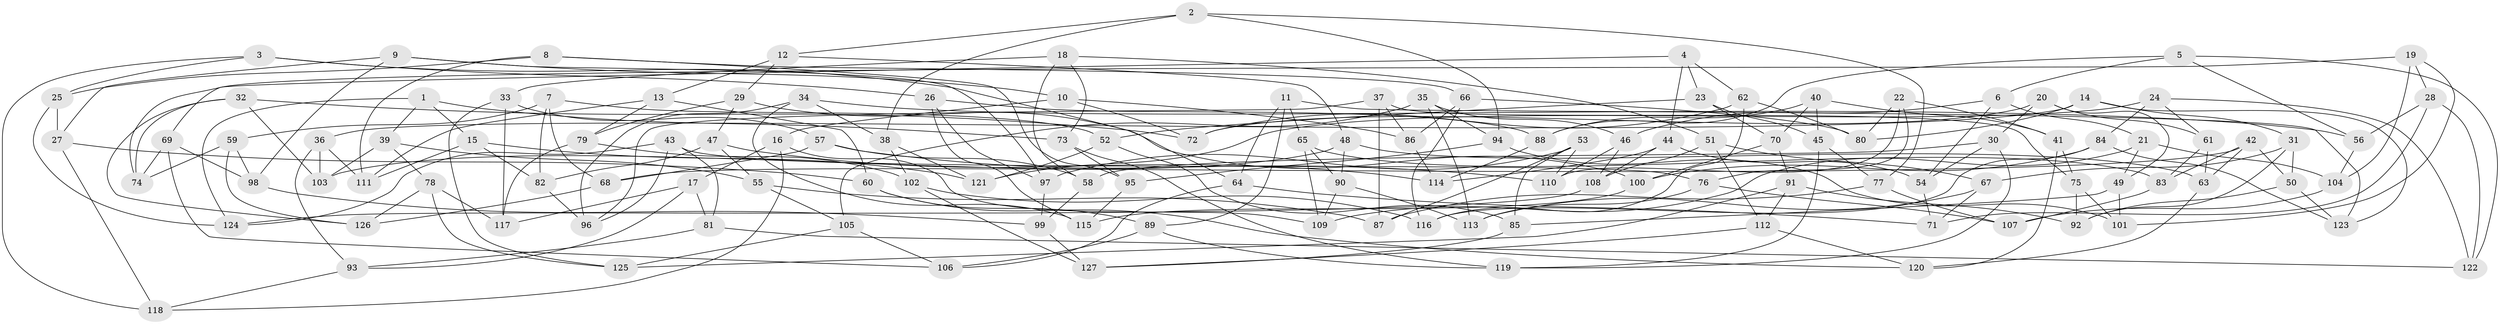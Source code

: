 // Generated by graph-tools (version 1.1) at 2025/37/03/09/25 02:37:50]
// undirected, 127 vertices, 254 edges
graph export_dot {
graph [start="1"]
  node [color=gray90,style=filled];
  1;
  2;
  3;
  4;
  5;
  6;
  7;
  8;
  9;
  10;
  11;
  12;
  13;
  14;
  15;
  16;
  17;
  18;
  19;
  20;
  21;
  22;
  23;
  24;
  25;
  26;
  27;
  28;
  29;
  30;
  31;
  32;
  33;
  34;
  35;
  36;
  37;
  38;
  39;
  40;
  41;
  42;
  43;
  44;
  45;
  46;
  47;
  48;
  49;
  50;
  51;
  52;
  53;
  54;
  55;
  56;
  57;
  58;
  59;
  60;
  61;
  62;
  63;
  64;
  65;
  66;
  67;
  68;
  69;
  70;
  71;
  72;
  73;
  74;
  75;
  76;
  77;
  78;
  79;
  80;
  81;
  82;
  83;
  84;
  85;
  86;
  87;
  88;
  89;
  90;
  91;
  92;
  93;
  94;
  95;
  96;
  97;
  98;
  99;
  100;
  101;
  102;
  103;
  104;
  105;
  106;
  107;
  108;
  109;
  110;
  111;
  112;
  113;
  114;
  115;
  116;
  117;
  118;
  119;
  120;
  121;
  122;
  123;
  124;
  125;
  126;
  127;
  1 -- 15;
  1 -- 39;
  1 -- 73;
  1 -- 124;
  2 -- 38;
  2 -- 12;
  2 -- 94;
  2 -- 77;
  3 -- 118;
  3 -- 26;
  3 -- 64;
  3 -- 25;
  4 -- 69;
  4 -- 23;
  4 -- 62;
  4 -- 44;
  5 -- 88;
  5 -- 6;
  5 -- 56;
  5 -- 122;
  6 -- 21;
  6 -- 46;
  6 -- 54;
  7 -- 52;
  7 -- 68;
  7 -- 82;
  7 -- 59;
  8 -- 111;
  8 -- 66;
  8 -- 95;
  8 -- 25;
  9 -- 98;
  9 -- 27;
  9 -- 97;
  9 -- 10;
  10 -- 72;
  10 -- 16;
  10 -- 86;
  11 -- 65;
  11 -- 123;
  11 -- 64;
  11 -- 89;
  12 -- 29;
  12 -- 48;
  12 -- 13;
  13 -- 111;
  13 -- 60;
  13 -- 79;
  14 -- 36;
  14 -- 123;
  14 -- 31;
  14 -- 80;
  15 -- 121;
  15 -- 111;
  15 -- 82;
  16 -- 118;
  16 -- 109;
  16 -- 17;
  17 -- 117;
  17 -- 81;
  17 -- 93;
  18 -- 51;
  18 -- 58;
  18 -- 73;
  18 -- 33;
  19 -- 74;
  19 -- 101;
  19 -- 104;
  19 -- 28;
  20 -- 30;
  20 -- 72;
  20 -- 61;
  20 -- 49;
  21 -- 104;
  21 -- 109;
  21 -- 49;
  22 -- 41;
  22 -- 76;
  22 -- 110;
  22 -- 80;
  23 -- 52;
  23 -- 70;
  23 -- 45;
  24 -- 84;
  24 -- 61;
  24 -- 122;
  24 -- 121;
  25 -- 27;
  25 -- 124;
  26 -- 97;
  26 -- 115;
  26 -- 88;
  27 -- 60;
  27 -- 118;
  28 -- 71;
  28 -- 56;
  28 -- 122;
  29 -- 100;
  29 -- 47;
  29 -- 79;
  30 -- 54;
  30 -- 119;
  30 -- 58;
  31 -- 67;
  31 -- 50;
  31 -- 92;
  32 -- 74;
  32 -- 103;
  32 -- 126;
  32 -- 72;
  33 -- 57;
  33 -- 125;
  33 -- 117;
  34 -- 38;
  34 -- 56;
  34 -- 96;
  34 -- 115;
  35 -- 105;
  35 -- 46;
  35 -- 113;
  35 -- 94;
  36 -- 93;
  36 -- 103;
  36 -- 111;
  37 -- 75;
  37 -- 87;
  37 -- 96;
  37 -- 86;
  38 -- 102;
  38 -- 121;
  39 -- 103;
  39 -- 55;
  39 -- 78;
  40 -- 41;
  40 -- 88;
  40 -- 45;
  40 -- 70;
  41 -- 120;
  41 -- 75;
  42 -- 63;
  42 -- 50;
  42 -- 68;
  42 -- 83;
  43 -- 96;
  43 -- 81;
  43 -- 124;
  43 -- 76;
  44 -- 54;
  44 -- 114;
  44 -- 108;
  45 -- 77;
  45 -- 119;
  46 -- 108;
  46 -- 110;
  47 -- 82;
  47 -- 114;
  47 -- 55;
  48 -- 103;
  48 -- 90;
  48 -- 63;
  49 -- 85;
  49 -- 101;
  50 -- 92;
  50 -- 123;
  51 -- 112;
  51 -- 108;
  51 -- 67;
  52 -- 121;
  52 -- 85;
  53 -- 87;
  53 -- 110;
  53 -- 97;
  53 -- 85;
  54 -- 71;
  55 -- 105;
  55 -- 87;
  56 -- 104;
  57 -- 58;
  57 -- 110;
  57 -- 68;
  58 -- 99;
  59 -- 98;
  59 -- 126;
  59 -- 74;
  60 -- 89;
  60 -- 120;
  61 -- 63;
  61 -- 83;
  62 -- 72;
  62 -- 116;
  62 -- 80;
  63 -- 120;
  64 -- 71;
  64 -- 106;
  65 -- 83;
  65 -- 109;
  65 -- 90;
  66 -- 116;
  66 -- 86;
  66 -- 80;
  67 -- 71;
  67 -- 113;
  68 -- 126;
  69 -- 74;
  69 -- 106;
  69 -- 98;
  70 -- 91;
  70 -- 100;
  73 -- 119;
  73 -- 95;
  75 -- 101;
  75 -- 92;
  76 -- 113;
  76 -- 107;
  77 -- 107;
  77 -- 87;
  78 -- 117;
  78 -- 125;
  78 -- 126;
  79 -- 102;
  79 -- 117;
  81 -- 122;
  81 -- 93;
  82 -- 96;
  83 -- 107;
  84 -- 123;
  84 -- 100;
  84 -- 116;
  85 -- 127;
  86 -- 114;
  88 -- 114;
  89 -- 106;
  89 -- 119;
  90 -- 109;
  90 -- 113;
  91 -- 112;
  91 -- 125;
  91 -- 92;
  93 -- 118;
  94 -- 95;
  94 -- 101;
  95 -- 115;
  97 -- 99;
  98 -- 99;
  99 -- 127;
  100 -- 115;
  102 -- 127;
  102 -- 116;
  104 -- 107;
  105 -- 106;
  105 -- 125;
  108 -- 124;
  112 -- 127;
  112 -- 120;
}
